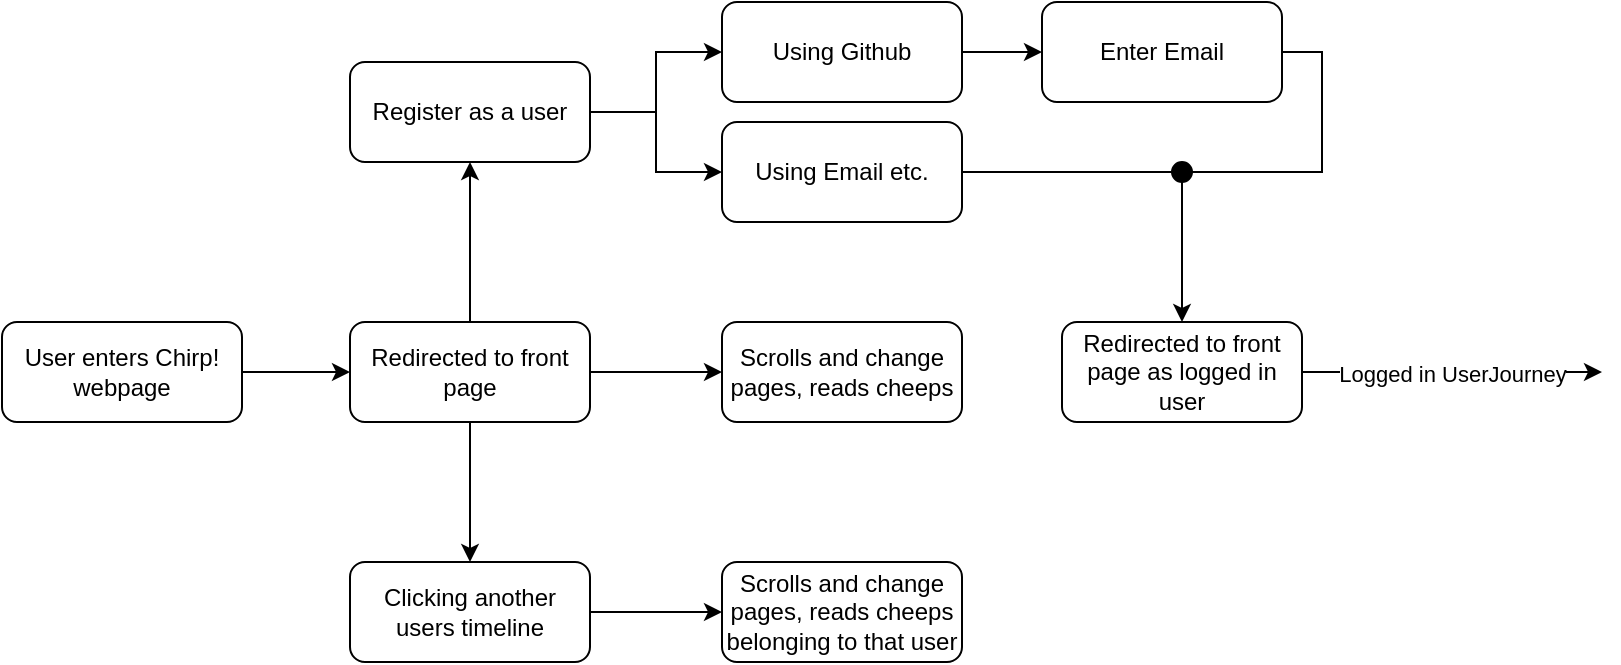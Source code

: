 <mxfile version="25.0.2" pages="2">
  <diagram name="UnAuthorized" id="7iGA7By36Y4b0SoPhv3E">
    <mxGraphModel dx="848" dy="639" grid="1" gridSize="10" guides="1" tooltips="1" connect="1" arrows="1" fold="1" page="1" pageScale="1" pageWidth="827" pageHeight="1169" math="0" shadow="0">
      <root>
        <mxCell id="0" />
        <mxCell id="1" parent="0" />
        <mxCell id="LNXX1sQD1SwC8qZikEQW-3" style="edgeStyle=orthogonalEdgeStyle;rounded=0;orthogonalLoop=1;jettySize=auto;html=1;exitX=1;exitY=0.5;exitDx=0;exitDy=0;entryX=0;entryY=0.5;entryDx=0;entryDy=0;" edge="1" parent="1" source="LNXX1sQD1SwC8qZikEQW-1" target="LNXX1sQD1SwC8qZikEQW-2">
          <mxGeometry relative="1" as="geometry" />
        </mxCell>
        <mxCell id="LNXX1sQD1SwC8qZikEQW-1" value="User enters Chirp! webpage" style="rounded=1;whiteSpace=wrap;html=1;" vertex="1" parent="1">
          <mxGeometry x="120" y="550" width="120" height="50" as="geometry" />
        </mxCell>
        <mxCell id="LNXX1sQD1SwC8qZikEQW-5" style="edgeStyle=orthogonalEdgeStyle;rounded=0;orthogonalLoop=1;jettySize=auto;html=1;exitX=1;exitY=0.5;exitDx=0;exitDy=0;entryX=0;entryY=0.5;entryDx=0;entryDy=0;" edge="1" parent="1" source="LNXX1sQD1SwC8qZikEQW-2" target="LNXX1sQD1SwC8qZikEQW-4">
          <mxGeometry relative="1" as="geometry" />
        </mxCell>
        <mxCell id="ZbCrw22ewM9lhoEVSEWy-4" style="edgeStyle=orthogonalEdgeStyle;rounded=0;orthogonalLoop=1;jettySize=auto;html=1;exitX=0.5;exitY=0;exitDx=0;exitDy=0;entryX=0.5;entryY=1;entryDx=0;entryDy=0;" edge="1" parent="1" source="LNXX1sQD1SwC8qZikEQW-2" target="ZbCrw22ewM9lhoEVSEWy-3">
          <mxGeometry relative="1" as="geometry" />
        </mxCell>
        <mxCell id="LNXX1sQD1SwC8qZikEQW-2" value="Redirected to front page" style="rounded=1;whiteSpace=wrap;html=1;" vertex="1" parent="1">
          <mxGeometry x="294" y="550" width="120" height="50" as="geometry" />
        </mxCell>
        <mxCell id="LNXX1sQD1SwC8qZikEQW-8" style="edgeStyle=orthogonalEdgeStyle;rounded=0;orthogonalLoop=1;jettySize=auto;html=1;exitX=0.5;exitY=1;exitDx=0;exitDy=0;entryX=0.5;entryY=0;entryDx=0;entryDy=0;" edge="1" parent="1" source="LNXX1sQD1SwC8qZikEQW-2" target="LNXX1sQD1SwC8qZikEQW-6">
          <mxGeometry relative="1" as="geometry" />
        </mxCell>
        <mxCell id="LNXX1sQD1SwC8qZikEQW-4" value="Scrolls and change pages, reads cheeps" style="rounded=1;whiteSpace=wrap;html=1;" vertex="1" parent="1">
          <mxGeometry x="480" y="550" width="120" height="50" as="geometry" />
        </mxCell>
        <mxCell id="ZbCrw22ewM9lhoEVSEWy-2" style="edgeStyle=orthogonalEdgeStyle;rounded=0;orthogonalLoop=1;jettySize=auto;html=1;exitX=1;exitY=0.5;exitDx=0;exitDy=0;entryX=0;entryY=0.5;entryDx=0;entryDy=0;" edge="1" parent="1" source="LNXX1sQD1SwC8qZikEQW-6" target="ZbCrw22ewM9lhoEVSEWy-1">
          <mxGeometry relative="1" as="geometry" />
        </mxCell>
        <mxCell id="LNXX1sQD1SwC8qZikEQW-6" value="Clicking another users timeline" style="rounded=1;whiteSpace=wrap;html=1;" vertex="1" parent="1">
          <mxGeometry x="294" y="670" width="120" height="50" as="geometry" />
        </mxCell>
        <mxCell id="ZbCrw22ewM9lhoEVSEWy-1" value="Scrolls and change pages, reads cheeps belonging to that user" style="rounded=1;whiteSpace=wrap;html=1;" vertex="1" parent="1">
          <mxGeometry x="480" y="670" width="120" height="50" as="geometry" />
        </mxCell>
        <mxCell id="ZbCrw22ewM9lhoEVSEWy-7" style="edgeStyle=orthogonalEdgeStyle;rounded=0;orthogonalLoop=1;jettySize=auto;html=1;exitX=1;exitY=0.5;exitDx=0;exitDy=0;entryX=0;entryY=0.5;entryDx=0;entryDy=0;" edge="1" parent="1" source="ZbCrw22ewM9lhoEVSEWy-3" target="ZbCrw22ewM9lhoEVSEWy-6">
          <mxGeometry relative="1" as="geometry" />
        </mxCell>
        <mxCell id="ZbCrw22ewM9lhoEVSEWy-8" style="edgeStyle=orthogonalEdgeStyle;rounded=0;orthogonalLoop=1;jettySize=auto;html=1;exitX=1;exitY=0.5;exitDx=0;exitDy=0;entryX=0;entryY=0.5;entryDx=0;entryDy=0;" edge="1" parent="1" source="ZbCrw22ewM9lhoEVSEWy-3" target="ZbCrw22ewM9lhoEVSEWy-5">
          <mxGeometry relative="1" as="geometry" />
        </mxCell>
        <mxCell id="ZbCrw22ewM9lhoEVSEWy-3" value="Register as a user" style="rounded=1;whiteSpace=wrap;html=1;" vertex="1" parent="1">
          <mxGeometry x="294" y="420" width="120" height="50" as="geometry" />
        </mxCell>
        <mxCell id="ZbCrw22ewM9lhoEVSEWy-10" style="edgeStyle=orthogonalEdgeStyle;rounded=0;orthogonalLoop=1;jettySize=auto;html=1;exitX=1;exitY=0.5;exitDx=0;exitDy=0;entryX=0;entryY=0.5;entryDx=0;entryDy=0;" edge="1" parent="1" source="ZbCrw22ewM9lhoEVSEWy-5" target="ZbCrw22ewM9lhoEVSEWy-9">
          <mxGeometry relative="1" as="geometry" />
        </mxCell>
        <mxCell id="ZbCrw22ewM9lhoEVSEWy-5" value="Using Github" style="rounded=1;whiteSpace=wrap;html=1;" vertex="1" parent="1">
          <mxGeometry x="480" y="390" width="120" height="50" as="geometry" />
        </mxCell>
        <mxCell id="ZbCrw22ewM9lhoEVSEWy-18" style="edgeStyle=orthogonalEdgeStyle;rounded=0;orthogonalLoop=1;jettySize=auto;html=1;exitX=1;exitY=0.5;exitDx=0;exitDy=0;entryX=0.5;entryY=0;entryDx=0;entryDy=0;endArrow=none;endFill=0;" edge="1" parent="1" source="ZbCrw22ewM9lhoEVSEWy-6" target="ZbCrw22ewM9lhoEVSEWy-16">
          <mxGeometry relative="1" as="geometry">
            <Array as="points">
              <mxPoint x="710" y="475" />
            </Array>
          </mxGeometry>
        </mxCell>
        <mxCell id="ZbCrw22ewM9lhoEVSEWy-6" value="Using Email etc." style="rounded=1;whiteSpace=wrap;html=1;" vertex="1" parent="1">
          <mxGeometry x="480" y="450" width="120" height="50" as="geometry" />
        </mxCell>
        <mxCell id="ZbCrw22ewM9lhoEVSEWy-19" style="edgeStyle=orthogonalEdgeStyle;rounded=0;orthogonalLoop=1;jettySize=auto;html=1;exitX=1;exitY=0.5;exitDx=0;exitDy=0;entryX=1;entryY=0.5;entryDx=0;entryDy=0;endArrow=none;endFill=0;" edge="1" parent="1" source="ZbCrw22ewM9lhoEVSEWy-9" target="ZbCrw22ewM9lhoEVSEWy-16">
          <mxGeometry relative="1" as="geometry" />
        </mxCell>
        <mxCell id="ZbCrw22ewM9lhoEVSEWy-9" value="Enter Email" style="rounded=1;whiteSpace=wrap;html=1;" vertex="1" parent="1">
          <mxGeometry x="640" y="390" width="120" height="50" as="geometry" />
        </mxCell>
        <mxCell id="L7CBMegllAt8OjnUDqtT-1" value="Logged in UserJourney" style="edgeStyle=orthogonalEdgeStyle;rounded=0;orthogonalLoop=1;jettySize=auto;html=1;exitX=1;exitY=0.5;exitDx=0;exitDy=0;" edge="1" parent="1" source="ZbCrw22ewM9lhoEVSEWy-13">
          <mxGeometry relative="1" as="geometry">
            <mxPoint x="920" y="575" as="targetPoint" />
          </mxGeometry>
        </mxCell>
        <mxCell id="ZbCrw22ewM9lhoEVSEWy-13" value="Redirected to front page as logged in user" style="rounded=1;whiteSpace=wrap;html=1;" vertex="1" parent="1">
          <mxGeometry x="650" y="550" width="120" height="50" as="geometry" />
        </mxCell>
        <mxCell id="ZbCrw22ewM9lhoEVSEWy-17" style="edgeStyle=orthogonalEdgeStyle;rounded=0;orthogonalLoop=1;jettySize=auto;html=1;exitX=0.5;exitY=1;exitDx=0;exitDy=0;entryX=0.5;entryY=0;entryDx=0;entryDy=0;" edge="1" parent="1" source="ZbCrw22ewM9lhoEVSEWy-16" target="ZbCrw22ewM9lhoEVSEWy-13">
          <mxGeometry relative="1" as="geometry" />
        </mxCell>
        <mxCell id="ZbCrw22ewM9lhoEVSEWy-16" value="" style="ellipse;whiteSpace=wrap;html=1;aspect=fixed;fillColor=#000000;" vertex="1" parent="1">
          <mxGeometry x="705" y="470" width="10" height="10" as="geometry" />
        </mxCell>
      </root>
    </mxGraphModel>
  </diagram>
  <diagram id="HDTLSbS6-kCpyjszzW7G" name="Authorized">
    <mxGraphModel dx="1018" dy="767" grid="1" gridSize="10" guides="1" tooltips="1" connect="1" arrows="1" fold="1" page="1" pageScale="1" pageWidth="827" pageHeight="1169" math="0" shadow="0">
      <root>
        <mxCell id="0" />
        <mxCell id="1" parent="0" />
        <mxCell id="O9Tvdmm-pz5Xp2jqDVTU-1" style="edgeStyle=orthogonalEdgeStyle;rounded=0;orthogonalLoop=1;jettySize=auto;html=1;exitX=1;exitY=0.5;exitDx=0;exitDy=0;entryX=0;entryY=0.5;entryDx=0;entryDy=0;" edge="1" parent="1" source="O9Tvdmm-pz5Xp2jqDVTU-2" target="O9Tvdmm-pz5Xp2jqDVTU-5">
          <mxGeometry relative="1" as="geometry">
            <mxPoint x="180" y="655" as="targetPoint" />
          </mxGeometry>
        </mxCell>
        <mxCell id="O9Tvdmm-pz5Xp2jqDVTU-2" value="User enters Chirp! webpage" style="rounded=1;whiteSpace=wrap;html=1;" vertex="1" parent="1">
          <mxGeometry x="10" y="630" width="120" height="50" as="geometry" />
        </mxCell>
        <mxCell id="h-2svV0oDvwfFmuYd04--4" style="edgeStyle=orthogonalEdgeStyle;rounded=0;orthogonalLoop=1;jettySize=auto;html=1;exitX=0.75;exitY=1;exitDx=0;exitDy=0;entryX=0.75;entryY=0;entryDx=0;entryDy=0;" edge="1" parent="1" source="O9Tvdmm-pz5Xp2jqDVTU-5" target="h-2svV0oDvwfFmuYd04--3">
          <mxGeometry relative="1" as="geometry" />
        </mxCell>
        <mxCell id="KwSns8RdnIvroVPjCv_G-3" style="edgeStyle=orthogonalEdgeStyle;rounded=0;orthogonalLoop=1;jettySize=auto;html=1;exitX=1;exitY=0.5;exitDx=0;exitDy=0;entryX=0;entryY=0.5;entryDx=0;entryDy=0;" edge="1" parent="1" source="O9Tvdmm-pz5Xp2jqDVTU-5" target="KwSns8RdnIvroVPjCv_G-2">
          <mxGeometry relative="1" as="geometry" />
        </mxCell>
        <mxCell id="iJu-EpQrBLlYeVXV4sz3-4" style="edgeStyle=orthogonalEdgeStyle;rounded=0;orthogonalLoop=1;jettySize=auto;html=1;exitX=0.5;exitY=0;exitDx=0;exitDy=0;entryX=0.5;entryY=1;entryDx=0;entryDy=0;" edge="1" parent="1" source="O9Tvdmm-pz5Xp2jqDVTU-5" target="iJu-EpQrBLlYeVXV4sz3-3">
          <mxGeometry relative="1" as="geometry" />
        </mxCell>
        <mxCell id="O9Tvdmm-pz5Xp2jqDVTU-5" value="Redirected to front page" style="rounded=1;whiteSpace=wrap;html=1;" vertex="1" parent="1">
          <mxGeometry x="210" y="630" width="120" height="50" as="geometry" />
        </mxCell>
        <mxCell id="O9Tvdmm-pz5Xp2jqDVTU-6" style="edgeStyle=orthogonalEdgeStyle;rounded=0;orthogonalLoop=1;jettySize=auto;html=1;entryX=0;entryY=0.5;entryDx=0;entryDy=0;exitX=1;exitY=0.5;exitDx=0;exitDy=0;" edge="1" parent="1" source="KwSns8RdnIvroVPjCv_G-2" target="O9Tvdmm-pz5Xp2jqDVTU-8">
          <mxGeometry relative="1" as="geometry">
            <mxPoint x="660" y="760" as="sourcePoint" />
          </mxGeometry>
        </mxCell>
        <mxCell id="KwSns8RdnIvroVPjCv_G-5" style="edgeStyle=orthogonalEdgeStyle;rounded=0;orthogonalLoop=1;jettySize=auto;html=1;exitX=0.5;exitY=1;exitDx=0;exitDy=0;entryX=0.5;entryY=0;entryDx=0;entryDy=0;" edge="1" parent="1" source="O9Tvdmm-pz5Xp2jqDVTU-8" target="KwSns8RdnIvroVPjCv_G-4">
          <mxGeometry relative="1" as="geometry" />
        </mxCell>
        <mxCell id="O9Tvdmm-pz5Xp2jqDVTU-8" value="User checks personal feed" style="rounded=1;whiteSpace=wrap;html=1;" vertex="1" parent="1">
          <mxGeometry x="560" y="630" width="120" height="50" as="geometry" />
        </mxCell>
        <mxCell id="h-2svV0oDvwfFmuYd04--5" style="edgeStyle=orthogonalEdgeStyle;rounded=0;orthogonalLoop=1;jettySize=auto;html=1;exitX=0.25;exitY=0;exitDx=0;exitDy=0;entryX=0.25;entryY=1;entryDx=0;entryDy=0;" edge="1" parent="1" source="h-2svV0oDvwfFmuYd04--3" target="O9Tvdmm-pz5Xp2jqDVTU-5">
          <mxGeometry relative="1" as="geometry" />
        </mxCell>
        <mxCell id="h-2svV0oDvwfFmuYd04--3" value="Public timeline" style="rounded=1;whiteSpace=wrap;html=1;" vertex="1" parent="1">
          <mxGeometry x="210" y="720" width="120" height="50" as="geometry" />
        </mxCell>
        <mxCell id="KwSns8RdnIvroVPjCv_G-2" value="User follows another user" style="rounded=1;whiteSpace=wrap;html=1;" vertex="1" parent="1">
          <mxGeometry x="384" y="630" width="120" height="50" as="geometry" />
        </mxCell>
        <mxCell id="KwSns8RdnIvroVPjCv_G-8" style="edgeStyle=orthogonalEdgeStyle;rounded=0;orthogonalLoop=1;jettySize=auto;html=1;exitX=0;exitY=0.5;exitDx=0;exitDy=0;entryX=1;entryY=0.5;entryDx=0;entryDy=0;" edge="1" parent="1" source="KwSns8RdnIvroVPjCv_G-4" target="KwSns8RdnIvroVPjCv_G-7">
          <mxGeometry relative="1" as="geometry" />
        </mxCell>
        <mxCell id="KwSns8RdnIvroVPjCv_G-4" value="User Deletes a cheep" style="rounded=1;whiteSpace=wrap;html=1;" vertex="1" parent="1">
          <mxGeometry x="560" y="720" width="120" height="50" as="geometry" />
        </mxCell>
        <mxCell id="iJu-EpQrBLlYeVXV4sz3-2" style="edgeStyle=orthogonalEdgeStyle;rounded=0;orthogonalLoop=1;jettySize=auto;html=1;exitX=0.5;exitY=1;exitDx=0;exitDy=0;entryX=0.5;entryY=0;entryDx=0;entryDy=0;" edge="1" parent="1" source="KwSns8RdnIvroVPjCv_G-7" target="iJu-EpQrBLlYeVXV4sz3-1">
          <mxGeometry relative="1" as="geometry" />
        </mxCell>
        <mxCell id="KwSns8RdnIvroVPjCv_G-7" value="User goes back to public timeline" style="rounded=1;whiteSpace=wrap;html=1;" vertex="1" parent="1">
          <mxGeometry x="384" y="720" width="120" height="50" as="geometry" />
        </mxCell>
        <mxCell id="E3FET2PtL4sgsEPCjmjj-1" style="edgeStyle=orthogonalEdgeStyle;rounded=0;orthogonalLoop=1;jettySize=auto;html=1;exitX=0;exitY=0.5;exitDx=0;exitDy=0;entryX=0.5;entryY=1;entryDx=0;entryDy=0;" edge="1" parent="1" source="iJu-EpQrBLlYeVXV4sz3-1" target="h-2svV0oDvwfFmuYd04--3">
          <mxGeometry relative="1" as="geometry" />
        </mxCell>
        <mxCell id="iJu-EpQrBLlYeVXV4sz3-1" value="User unfollows another user" style="rounded=1;whiteSpace=wrap;html=1;" vertex="1" parent="1">
          <mxGeometry x="384" y="810" width="120" height="50" as="geometry" />
        </mxCell>
        <mxCell id="iJu-EpQrBLlYeVXV4sz3-6" style="edgeStyle=orthogonalEdgeStyle;rounded=0;orthogonalLoop=1;jettySize=auto;html=1;exitX=1;exitY=0.5;exitDx=0;exitDy=0;entryX=0;entryY=0.5;entryDx=0;entryDy=0;" edge="1" parent="1" source="iJu-EpQrBLlYeVXV4sz3-3" target="iJu-EpQrBLlYeVXV4sz3-5">
          <mxGeometry relative="1" as="geometry" />
        </mxCell>
        <mxCell id="iJu-EpQrBLlYeVXV4sz3-3" value="User enters about me page" style="rounded=1;whiteSpace=wrap;html=1;" vertex="1" parent="1">
          <mxGeometry x="210" y="540" width="120" height="50" as="geometry" />
        </mxCell>
        <mxCell id="iJu-EpQrBLlYeVXV4sz3-8" style="edgeStyle=orthogonalEdgeStyle;rounded=0;orthogonalLoop=1;jettySize=auto;html=1;exitX=1;exitY=0.5;exitDx=0;exitDy=0;entryX=0;entryY=0.5;entryDx=0;entryDy=0;" edge="1" parent="1" source="iJu-EpQrBLlYeVXV4sz3-5" target="iJu-EpQrBLlYeVXV4sz3-7">
          <mxGeometry relative="1" as="geometry" />
        </mxCell>
        <mxCell id="iJu-EpQrBLlYeVXV4sz3-10" style="edgeStyle=orthogonalEdgeStyle;rounded=0;orthogonalLoop=1;jettySize=auto;html=1;exitX=0.5;exitY=0;exitDx=0;exitDy=0;entryX=0.5;entryY=1;entryDx=0;entryDy=0;" edge="1" parent="1" source="iJu-EpQrBLlYeVXV4sz3-5" target="iJu-EpQrBLlYeVXV4sz3-9">
          <mxGeometry relative="1" as="geometry" />
        </mxCell>
        <mxCell id="iJu-EpQrBLlYeVXV4sz3-5" value="User downloads personal information" style="rounded=1;whiteSpace=wrap;html=1;" vertex="1" parent="1">
          <mxGeometry x="384" y="540" width="120" height="50" as="geometry" />
        </mxCell>
        <mxCell id="iJu-EpQrBLlYeVXV4sz3-7" value="Delete userdata function does not exist" style="rounded=1;whiteSpace=wrap;html=1;fillColor=#f8cecc;strokeColor=#b85450;" vertex="1" parent="1">
          <mxGeometry x="560" y="540" width="120" height="50" as="geometry" />
        </mxCell>
        <mxCell id="iJu-EpQrBLlYeVXV4sz3-12" style="edgeStyle=orthogonalEdgeStyle;rounded=0;orthogonalLoop=1;jettySize=auto;html=1;exitX=1;exitY=0.5;exitDx=0;exitDy=0;entryX=0;entryY=0.5;entryDx=0;entryDy=0;" edge="1" parent="1" source="iJu-EpQrBLlYeVXV4sz3-9" target="iJu-EpQrBLlYeVXV4sz3-11">
          <mxGeometry relative="1" as="geometry" />
        </mxCell>
        <mxCell id="iJu-EpQrBLlYeVXV4sz3-9" value="User logs out" style="rounded=1;whiteSpace=wrap;html=1;" vertex="1" parent="1">
          <mxGeometry x="384" y="450" width="120" height="50" as="geometry" />
        </mxCell>
        <mxCell id="iJu-EpQrBLlYeVXV4sz3-11" value="Redirected to login screen" style="rounded=1;whiteSpace=wrap;html=1;" vertex="1" parent="1">
          <mxGeometry x="560" y="450" width="120" height="50" as="geometry" />
        </mxCell>
      </root>
    </mxGraphModel>
  </diagram>
</mxfile>
